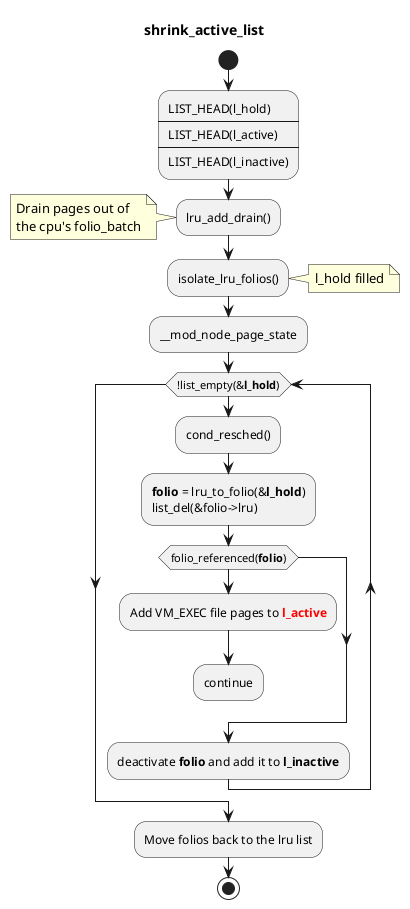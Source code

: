 @startuml
title shrink_active_list

start
:LIST_HEAD(l_hold)
----
LIST_HEAD(l_active)
----
LIST_HEAD(l_inactive);

:lru_add_drain();
note left
    Drain pages out of
    the cpu's folio_batch
end note
:isolate_lru_folios();
note right:l_hold filled
:__mod_node_page_state;

while (!list_empty(&**l_hold**))
    :cond_resched();
    :**folio** = lru_to_folio(&**l_hold**)
	list_del(&folio->lru);

    if (folio_referenced(**folio**)) then
        :Add VM_EXEC file pages to <color:red>**l_active**;
        :continue;
        detach
    endif
    :deactivate **folio** and add it to **l_inactive**;

endwhile
:Move folios back to the lru list;

stop

@enduml